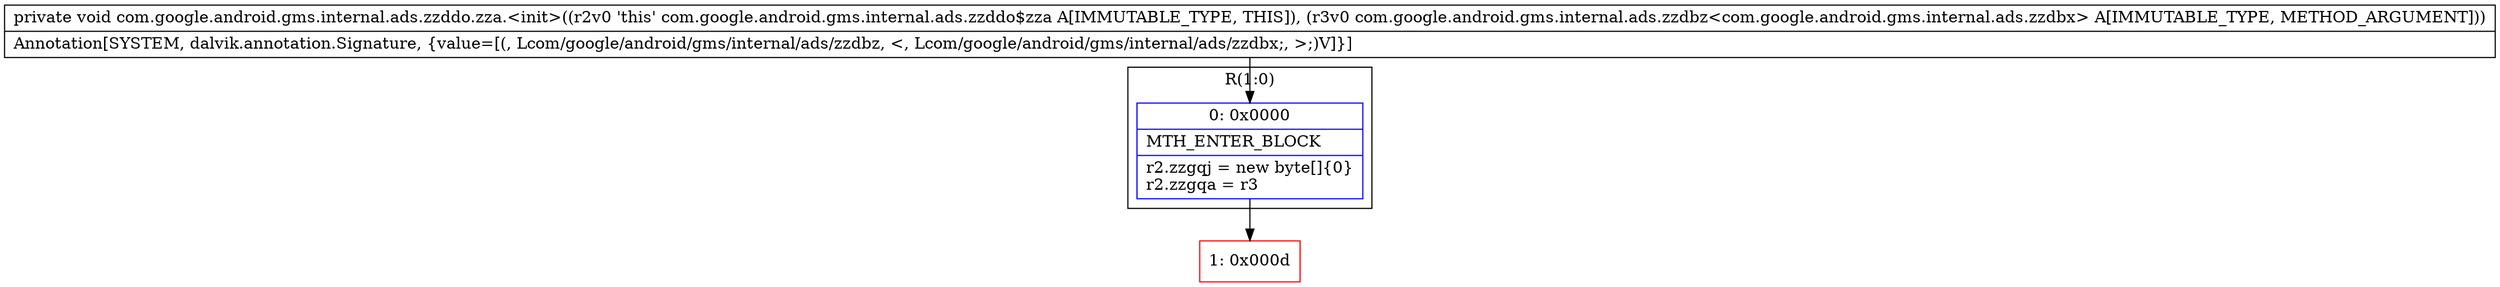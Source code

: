 digraph "CFG forcom.google.android.gms.internal.ads.zzddo.zza.\<init\>(Lcom\/google\/android\/gms\/internal\/ads\/zzdbz;)V" {
subgraph cluster_Region_991872735 {
label = "R(1:0)";
node [shape=record,color=blue];
Node_0 [shape=record,label="{0\:\ 0x0000|MTH_ENTER_BLOCK\l|r2.zzgqj = new byte[]\{0\}\lr2.zzgqa = r3\l}"];
}
Node_1 [shape=record,color=red,label="{1\:\ 0x000d}"];
MethodNode[shape=record,label="{private void com.google.android.gms.internal.ads.zzddo.zza.\<init\>((r2v0 'this' com.google.android.gms.internal.ads.zzddo$zza A[IMMUTABLE_TYPE, THIS]), (r3v0 com.google.android.gms.internal.ads.zzdbz\<com.google.android.gms.internal.ads.zzdbx\> A[IMMUTABLE_TYPE, METHOD_ARGUMENT]))  | Annotation[SYSTEM, dalvik.annotation.Signature, \{value=[(, Lcom\/google\/android\/gms\/internal\/ads\/zzdbz, \<, Lcom\/google\/android\/gms\/internal\/ads\/zzdbx;, \>;)V]\}]\l}"];
MethodNode -> Node_0;
Node_0 -> Node_1;
}

